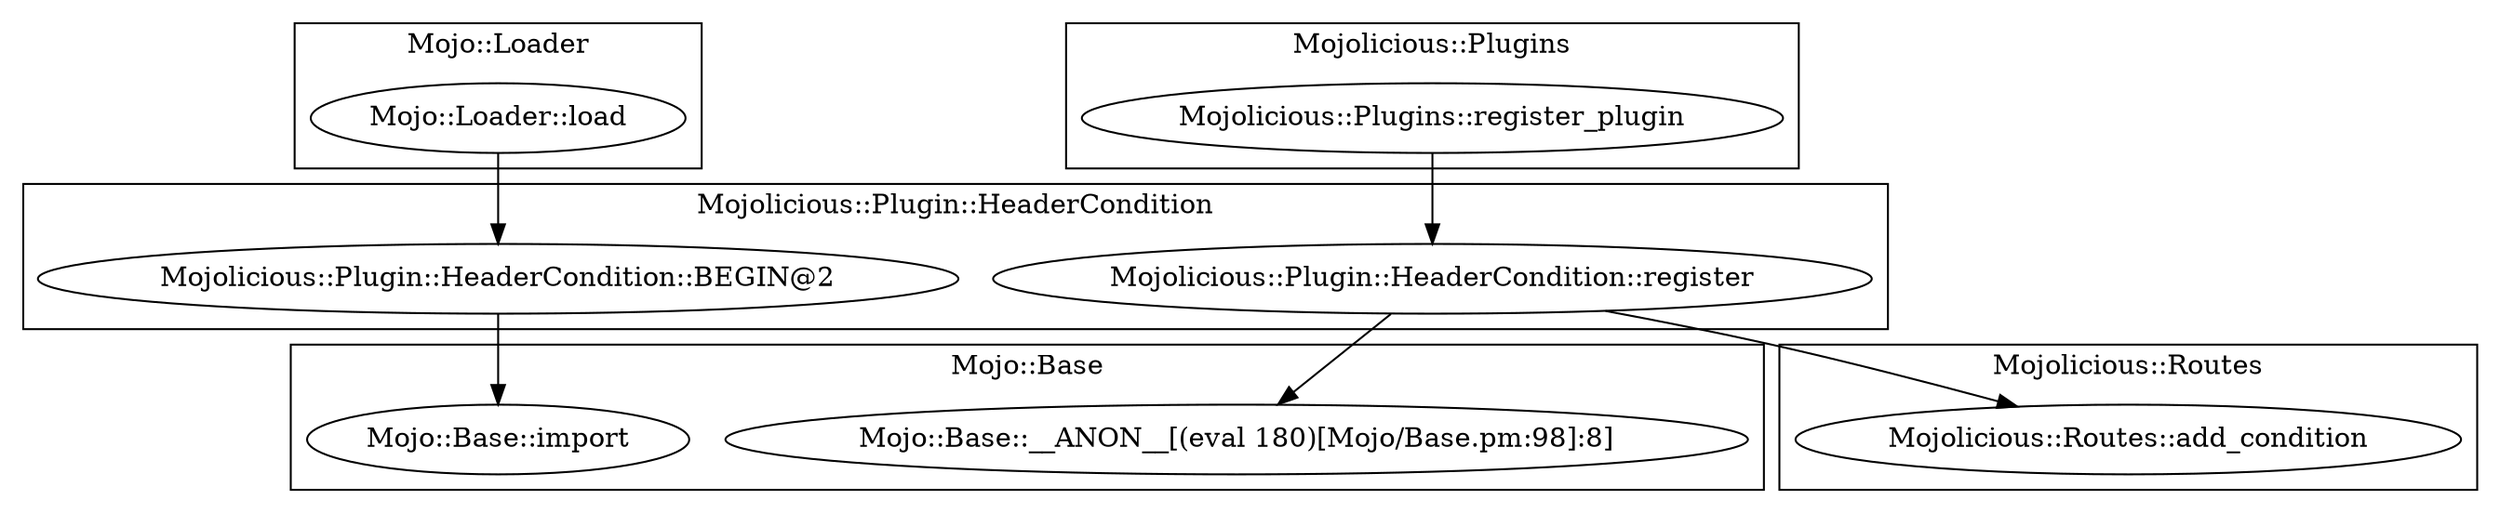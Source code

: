digraph {
graph [overlap=false]
subgraph cluster_Mojolicious_Routes {
	label="Mojolicious::Routes";
	"Mojolicious::Routes::add_condition";
}
subgraph cluster_Mojolicious_Plugin_HeaderCondition {
	label="Mojolicious::Plugin::HeaderCondition";
	"Mojolicious::Plugin::HeaderCondition::BEGIN@2";
	"Mojolicious::Plugin::HeaderCondition::register";
}
subgraph cluster_Mojo_Base {
	label="Mojo::Base";
	"Mojo::Base::__ANON__[(eval 180)[Mojo/Base.pm:98]:8]";
	"Mojo::Base::import";
}
subgraph cluster_Mojo_Loader {
	label="Mojo::Loader";
	"Mojo::Loader::load";
}
subgraph cluster_Mojolicious_Plugins {
	label="Mojolicious::Plugins";
	"Mojolicious::Plugins::register_plugin";
}
"Mojolicious::Plugins::register_plugin" -> "Mojolicious::Plugin::HeaderCondition::register";
"Mojo::Loader::load" -> "Mojolicious::Plugin::HeaderCondition::BEGIN@2";
"Mojolicious::Plugin::HeaderCondition::BEGIN@2" -> "Mojo::Base::import";
"Mojolicious::Plugin::HeaderCondition::register" -> "Mojolicious::Routes::add_condition";
"Mojolicious::Plugin::HeaderCondition::register" -> "Mojo::Base::__ANON__[(eval 180)[Mojo/Base.pm:98]:8]";
}
